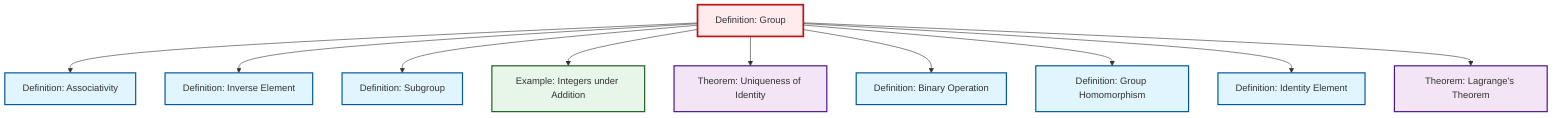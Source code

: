 graph TD
    classDef definition fill:#e1f5fe,stroke:#01579b,stroke-width:2px
    classDef theorem fill:#f3e5f5,stroke:#4a148c,stroke-width:2px
    classDef axiom fill:#fff3e0,stroke:#e65100,stroke-width:2px
    classDef example fill:#e8f5e9,stroke:#1b5e20,stroke-width:2px
    classDef current fill:#ffebee,stroke:#b71c1c,stroke-width:3px
    def-associativity["Definition: Associativity"]:::definition
    def-identity-element["Definition: Identity Element"]:::definition
    def-homomorphism["Definition: Group Homomorphism"]:::definition
    def-binary-operation["Definition: Binary Operation"]:::definition
    def-group-example["Definition: Group"]:::definition
    ex-integers-addition["Example: Integers under Addition"]:::example
    thm-lagrange["Theorem: Lagrange's Theorem"]:::theorem
    def-subgroup["Definition: Subgroup"]:::definition
    def-inverse-element["Definition: Inverse Element"]:::definition
    thm-unique-identity["Theorem: Uniqueness of Identity"]:::theorem
    def-group-example --> def-associativity
    def-group-example --> def-inverse-element
    def-group-example --> def-subgroup
    def-group-example --> ex-integers-addition
    def-group-example --> thm-unique-identity
    def-group-example --> def-binary-operation
    def-group-example --> def-homomorphism
    def-group-example --> def-identity-element
    def-group-example --> thm-lagrange
    class def-group-example current